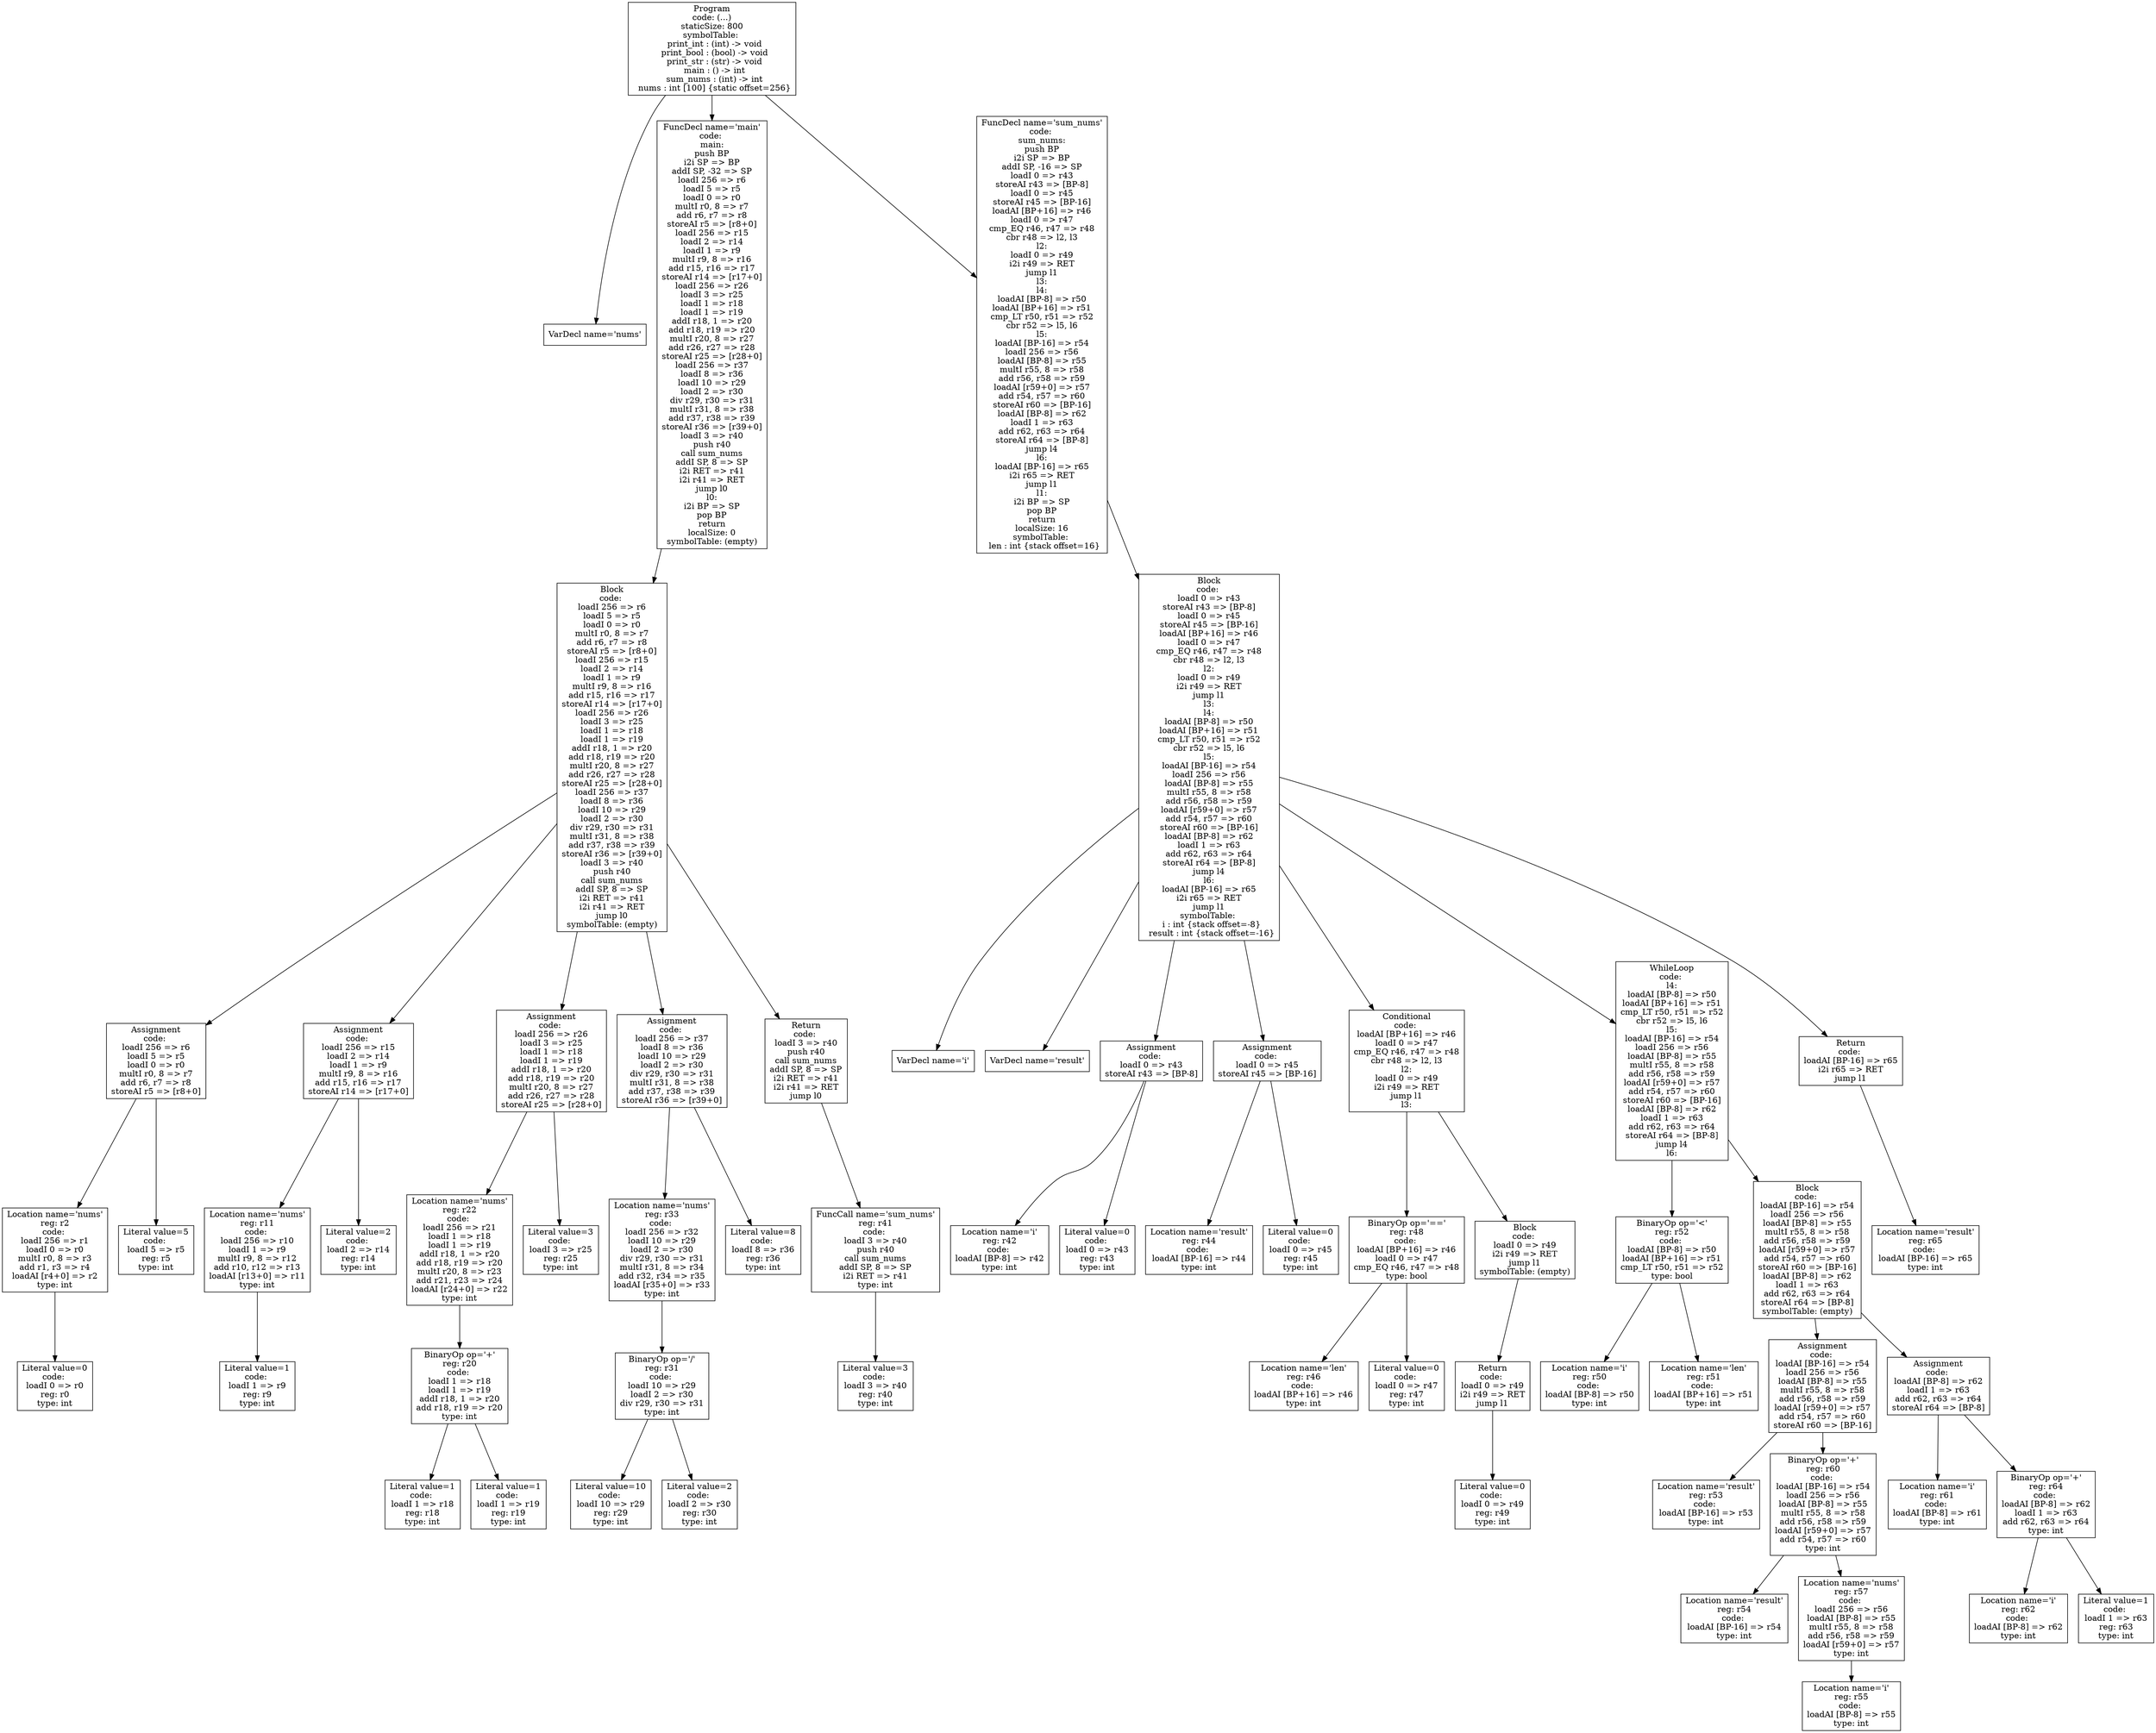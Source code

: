 digraph AST {
1 [shape=box, label="VarDecl name='nums'"];
6 [shape=box, label="Literal value=0\ncode: \nloadI 0 => r0\nreg: r0\ntype: int"];
5 [shape=box, label="Location name='nums'\nreg: r2\ncode: \nloadI 256 => r1\nloadI 0 => r0\nmultI r0, 8 => r3\nadd r1, r3 => r4\nloadAI [r4+0] => r2\ntype: int"];
5 -> 6;
7 [shape=box, label="Literal value=5\ncode: \nloadI 5 => r5\nreg: r5\ntype: int"];
4 [shape=box, label="Assignment\ncode: \nloadI 256 => r6\nloadI 5 => r5\nloadI 0 => r0\nmultI r0, 8 => r7\nadd r6, r7 => r8\nstoreAI r5 => [r8+0]"];
4 -> 5;
4 -> 7;
10 [shape=box, label="Literal value=1\ncode: \nloadI 1 => r9\nreg: r9\ntype: int"];
9 [shape=box, label="Location name='nums'\nreg: r11\ncode: \nloadI 256 => r10\nloadI 1 => r9\nmultI r9, 8 => r12\nadd r10, r12 => r13\nloadAI [r13+0] => r11\ntype: int"];
9 -> 10;
11 [shape=box, label="Literal value=2\ncode: \nloadI 2 => r14\nreg: r14\ntype: int"];
8 [shape=box, label="Assignment\ncode: \nloadI 256 => r15\nloadI 2 => r14\nloadI 1 => r9\nmultI r9, 8 => r16\nadd r15, r16 => r17\nstoreAI r14 => [r17+0]"];
8 -> 9;
8 -> 11;
15 [shape=box, label="Literal value=1\ncode: \nloadI 1 => r18\nreg: r18\ntype: int"];
16 [shape=box, label="Literal value=1\ncode: \nloadI 1 => r19\nreg: r19\ntype: int"];
14 [shape=box, label="BinaryOp op='+'\nreg: r20\ncode: \nloadI 1 => r18\nloadI 1 => r19\naddI r18, 1 => r20\nadd r18, r19 => r20\ntype: int"];
14 -> 15;
14 -> 16;
13 [shape=box, label="Location name='nums'\nreg: r22\ncode: \nloadI 256 => r21\nloadI 1 => r18\nloadI 1 => r19\naddI r18, 1 => r20\nadd r18, r19 => r20\nmultI r20, 8 => r23\nadd r21, r23 => r24\nloadAI [r24+0] => r22\ntype: int"];
13 -> 14;
17 [shape=box, label="Literal value=3\ncode: \nloadI 3 => r25\nreg: r25\ntype: int"];
12 [shape=box, label="Assignment\ncode: \nloadI 256 => r26\nloadI 3 => r25\nloadI 1 => r18\nloadI 1 => r19\naddI r18, 1 => r20\nadd r18, r19 => r20\nmultI r20, 8 => r27\nadd r26, r27 => r28\nstoreAI r25 => [r28+0]"];
12 -> 13;
12 -> 17;
21 [shape=box, label="Literal value=10\ncode: \nloadI 10 => r29\nreg: r29\ntype: int"];
22 [shape=box, label="Literal value=2\ncode: \nloadI 2 => r30\nreg: r30\ntype: int"];
20 [shape=box, label="BinaryOp op='/'\nreg: r31\ncode: \nloadI 10 => r29\nloadI 2 => r30\ndiv r29, r30 => r31\ntype: int"];
20 -> 21;
20 -> 22;
19 [shape=box, label="Location name='nums'\nreg: r33\ncode: \nloadI 256 => r32\nloadI 10 => r29\nloadI 2 => r30\ndiv r29, r30 => r31\nmultI r31, 8 => r34\nadd r32, r34 => r35\nloadAI [r35+0] => r33\ntype: int"];
19 -> 20;
23 [shape=box, label="Literal value=8\ncode: \nloadI 8 => r36\nreg: r36\ntype: int"];
18 [shape=box, label="Assignment\ncode: \nloadI 256 => r37\nloadI 8 => r36\nloadI 10 => r29\nloadI 2 => r30\ndiv r29, r30 => r31\nmultI r31, 8 => r38\nadd r37, r38 => r39\nstoreAI r36 => [r39+0]"];
18 -> 19;
18 -> 23;
26 [shape=box, label="Literal value=3\ncode: \nloadI 3 => r40\nreg: r40\ntype: int"];
25 [shape=box, label="FuncCall name='sum_nums'\nreg: r41\ncode: \nloadI 3 => r40\npush r40\ncall sum_nums\naddI SP, 8 => SP\ni2i RET => r41\ntype: int"];
25 -> 26;
24 [shape=box, label="Return\ncode: \nloadI 3 => r40\npush r40\ncall sum_nums\naddI SP, 8 => SP\ni2i RET => r41\ni2i r41 => RET\njump l0"];
24 -> 25;
3 [shape=box, label="Block\ncode: \nloadI 256 => r6\nloadI 5 => r5\nloadI 0 => r0\nmultI r0, 8 => r7\nadd r6, r7 => r8\nstoreAI r5 => [r8+0]\nloadI 256 => r15\nloadI 2 => r14\nloadI 1 => r9\nmultI r9, 8 => r16\nadd r15, r16 => r17\nstoreAI r14 => [r17+0]\nloadI 256 => r26\nloadI 3 => r25\nloadI 1 => r18\nloadI 1 => r19\naddI r18, 1 => r20\nadd r18, r19 => r20\nmultI r20, 8 => r27\nadd r26, r27 => r28\nstoreAI r25 => [r28+0]\nloadI 256 => r37\nloadI 8 => r36\nloadI 10 => r29\nloadI 2 => r30\ndiv r29, r30 => r31\nmultI r31, 8 => r38\nadd r37, r38 => r39\nstoreAI r36 => [r39+0]\nloadI 3 => r40\npush r40\ncall sum_nums\naddI SP, 8 => SP\ni2i RET => r41\ni2i r41 => RET\njump l0\nsymbolTable: (empty)"];
3 -> 4;
3 -> 8;
3 -> 12;
3 -> 18;
3 -> 24;
2 [shape=box, label="FuncDecl name='main'\ncode: \nmain:\npush BP\ni2i SP => BP\naddI SP, -32 => SP\nloadI 256 => r6\nloadI 5 => r5\nloadI 0 => r0\nmultI r0, 8 => r7\nadd r6, r7 => r8\nstoreAI r5 => [r8+0]\nloadI 256 => r15\nloadI 2 => r14\nloadI 1 => r9\nmultI r9, 8 => r16\nadd r15, r16 => r17\nstoreAI r14 => [r17+0]\nloadI 256 => r26\nloadI 3 => r25\nloadI 1 => r18\nloadI 1 => r19\naddI r18, 1 => r20\nadd r18, r19 => r20\nmultI r20, 8 => r27\nadd r26, r27 => r28\nstoreAI r25 => [r28+0]\nloadI 256 => r37\nloadI 8 => r36\nloadI 10 => r29\nloadI 2 => r30\ndiv r29, r30 => r31\nmultI r31, 8 => r38\nadd r37, r38 => r39\nstoreAI r36 => [r39+0]\nloadI 3 => r40\npush r40\ncall sum_nums\naddI SP, 8 => SP\ni2i RET => r41\ni2i r41 => RET\njump l0\nl0:\ni2i BP => SP\npop BP\nreturn\nlocalSize: 0\nsymbolTable: (empty)"];
2 -> 3;
29 [shape=box, label="VarDecl name='i'"];
30 [shape=box, label="VarDecl name='result'"];
32 [shape=box, label="Location name='i'\nreg: r42\ncode: \nloadAI [BP-8] => r42\ntype: int"];
33 [shape=box, label="Literal value=0\ncode: \nloadI 0 => r43\nreg: r43\ntype: int"];
31 [shape=box, label="Assignment\ncode: \nloadI 0 => r43\nstoreAI r43 => [BP-8]"];
31 -> 32;
31 -> 33;
35 [shape=box, label="Location name='result'\nreg: r44\ncode: \nloadAI [BP-16] => r44\ntype: int"];
36 [shape=box, label="Literal value=0\ncode: \nloadI 0 => r45\nreg: r45\ntype: int"];
34 [shape=box, label="Assignment\ncode: \nloadI 0 => r45\nstoreAI r45 => [BP-16]"];
34 -> 35;
34 -> 36;
39 [shape=box, label="Location name='len'\nreg: r46\ncode: \nloadAI [BP+16] => r46\ntype: int"];
40 [shape=box, label="Literal value=0\ncode: \nloadI 0 => r47\nreg: r47\ntype: int"];
38 [shape=box, label="BinaryOp op='=='\nreg: r48\ncode: \nloadAI [BP+16] => r46\nloadI 0 => r47\ncmp_EQ r46, r47 => r48\ntype: bool"];
38 -> 39;
38 -> 40;
43 [shape=box, label="Literal value=0\ncode: \nloadI 0 => r49\nreg: r49\ntype: int"];
42 [shape=box, label="Return\ncode: \nloadI 0 => r49\ni2i r49 => RET\njump l1"];
42 -> 43;
41 [shape=box, label="Block\ncode: \nloadI 0 => r49\ni2i r49 => RET\njump l1\nsymbolTable: (empty)"];
41 -> 42;
37 [shape=box, label="Conditional\ncode: \nloadAI [BP+16] => r46\nloadI 0 => r47\ncmp_EQ r46, r47 => r48\ncbr r48 => l2, l3\nl2:\nloadI 0 => r49\ni2i r49 => RET\njump l1\nl3:"];
37 -> 38;
37 -> 41;
46 [shape=box, label="Location name='i'\nreg: r50\ncode: \nloadAI [BP-8] => r50\ntype: int"];
47 [shape=box, label="Location name='len'\nreg: r51\ncode: \nloadAI [BP+16] => r51\ntype: int"];
45 [shape=box, label="BinaryOp op='<'\nreg: r52\ncode: \nloadAI [BP-8] => r50\nloadAI [BP+16] => r51\ncmp_LT r50, r51 => r52\ntype: bool"];
45 -> 46;
45 -> 47;
50 [shape=box, label="Location name='result'\nreg: r53\ncode: \nloadAI [BP-16] => r53\ntype: int"];
52 [shape=box, label="Location name='result'\nreg: r54\ncode: \nloadAI [BP-16] => r54\ntype: int"];
54 [shape=box, label="Location name='i'\nreg: r55\ncode: \nloadAI [BP-8] => r55\ntype: int"];
53 [shape=box, label="Location name='nums'\nreg: r57\ncode: \nloadI 256 => r56\nloadAI [BP-8] => r55\nmultI r55, 8 => r58\nadd r56, r58 => r59\nloadAI [r59+0] => r57\ntype: int"];
53 -> 54;
51 [shape=box, label="BinaryOp op='+'\nreg: r60\ncode: \nloadAI [BP-16] => r54\nloadI 256 => r56\nloadAI [BP-8] => r55\nmultI r55, 8 => r58\nadd r56, r58 => r59\nloadAI [r59+0] => r57\nadd r54, r57 => r60\ntype: int"];
51 -> 52;
51 -> 53;
49 [shape=box, label="Assignment\ncode: \nloadAI [BP-16] => r54\nloadI 256 => r56\nloadAI [BP-8] => r55\nmultI r55, 8 => r58\nadd r56, r58 => r59\nloadAI [r59+0] => r57\nadd r54, r57 => r60\nstoreAI r60 => [BP-16]"];
49 -> 50;
49 -> 51;
56 [shape=box, label="Location name='i'\nreg: r61\ncode: \nloadAI [BP-8] => r61\ntype: int"];
58 [shape=box, label="Location name='i'\nreg: r62\ncode: \nloadAI [BP-8] => r62\ntype: int"];
59 [shape=box, label="Literal value=1\ncode: \nloadI 1 => r63\nreg: r63\ntype: int"];
57 [shape=box, label="BinaryOp op='+'\nreg: r64\ncode: \nloadAI [BP-8] => r62\nloadI 1 => r63\nadd r62, r63 => r64\ntype: int"];
57 -> 58;
57 -> 59;
55 [shape=box, label="Assignment\ncode: \nloadAI [BP-8] => r62\nloadI 1 => r63\nadd r62, r63 => r64\nstoreAI r64 => [BP-8]"];
55 -> 56;
55 -> 57;
48 [shape=box, label="Block\ncode: \nloadAI [BP-16] => r54\nloadI 256 => r56\nloadAI [BP-8] => r55\nmultI r55, 8 => r58\nadd r56, r58 => r59\nloadAI [r59+0] => r57\nadd r54, r57 => r60\nstoreAI r60 => [BP-16]\nloadAI [BP-8] => r62\nloadI 1 => r63\nadd r62, r63 => r64\nstoreAI r64 => [BP-8]\nsymbolTable: (empty)"];
48 -> 49;
48 -> 55;
44 [shape=box, label="WhileLoop\ncode: \nl4:\nloadAI [BP-8] => r50\nloadAI [BP+16] => r51\ncmp_LT r50, r51 => r52\ncbr r52 => l5, l6\nl5:\nloadAI [BP-16] => r54\nloadI 256 => r56\nloadAI [BP-8] => r55\nmultI r55, 8 => r58\nadd r56, r58 => r59\nloadAI [r59+0] => r57\nadd r54, r57 => r60\nstoreAI r60 => [BP-16]\nloadAI [BP-8] => r62\nloadI 1 => r63\nadd r62, r63 => r64\nstoreAI r64 => [BP-8]\njump l4\nl6:"];
44 -> 45;
44 -> 48;
61 [shape=box, label="Location name='result'\nreg: r65\ncode: \nloadAI [BP-16] => r65\ntype: int"];
60 [shape=box, label="Return\ncode: \nloadAI [BP-16] => r65\ni2i r65 => RET\njump l1"];
60 -> 61;
28 [shape=box, label="Block\ncode: \nloadI 0 => r43\nstoreAI r43 => [BP-8]\nloadI 0 => r45\nstoreAI r45 => [BP-16]\nloadAI [BP+16] => r46\nloadI 0 => r47\ncmp_EQ r46, r47 => r48\ncbr r48 => l2, l3\nl2:\nloadI 0 => r49\ni2i r49 => RET\njump l1\nl3:\nl4:\nloadAI [BP-8] => r50\nloadAI [BP+16] => r51\ncmp_LT r50, r51 => r52\ncbr r52 => l5, l6\nl5:\nloadAI [BP-16] => r54\nloadI 256 => r56\nloadAI [BP-8] => r55\nmultI r55, 8 => r58\nadd r56, r58 => r59\nloadAI [r59+0] => r57\nadd r54, r57 => r60\nstoreAI r60 => [BP-16]\nloadAI [BP-8] => r62\nloadI 1 => r63\nadd r62, r63 => r64\nstoreAI r64 => [BP-8]\njump l4\nl6:\nloadAI [BP-16] => r65\ni2i r65 => RET\njump l1\nsymbolTable: \n  i : int {stack offset=-8}\n  result : int {stack offset=-16}"];
28 -> 29;
28 -> 30;
28 -> 31;
28 -> 34;
28 -> 37;
28 -> 44;
28 -> 60;
27 [shape=box, label="FuncDecl name='sum_nums'\ncode: \nsum_nums:\npush BP\ni2i SP => BP\naddI SP, -16 => SP\nloadI 0 => r43\nstoreAI r43 => [BP-8]\nloadI 0 => r45\nstoreAI r45 => [BP-16]\nloadAI [BP+16] => r46\nloadI 0 => r47\ncmp_EQ r46, r47 => r48\ncbr r48 => l2, l3\nl2:\nloadI 0 => r49\ni2i r49 => RET\njump l1\nl3:\nl4:\nloadAI [BP-8] => r50\nloadAI [BP+16] => r51\ncmp_LT r50, r51 => r52\ncbr r52 => l5, l6\nl5:\nloadAI [BP-16] => r54\nloadI 256 => r56\nloadAI [BP-8] => r55\nmultI r55, 8 => r58\nadd r56, r58 => r59\nloadAI [r59+0] => r57\nadd r54, r57 => r60\nstoreAI r60 => [BP-16]\nloadAI [BP-8] => r62\nloadI 1 => r63\nadd r62, r63 => r64\nstoreAI r64 => [BP-8]\njump l4\nl6:\nloadAI [BP-16] => r65\ni2i r65 => RET\njump l1\nl1:\ni2i BP => SP\npop BP\nreturn\nlocalSize: 16\nsymbolTable: \n  len : int {stack offset=16}"];
27 -> 28;
0 [shape=box, label="Program\ncode: (...)\nstaticSize: 800\nsymbolTable: \n  print_int : (int) -> void\n  print_bool : (bool) -> void\n  print_str : (str) -> void\n  main : () -> int\n  sum_nums : (int) -> int\n  nums : int [100] {static offset=256}"];
0 -> 1;
0 -> 2;
0 -> 27;
}
